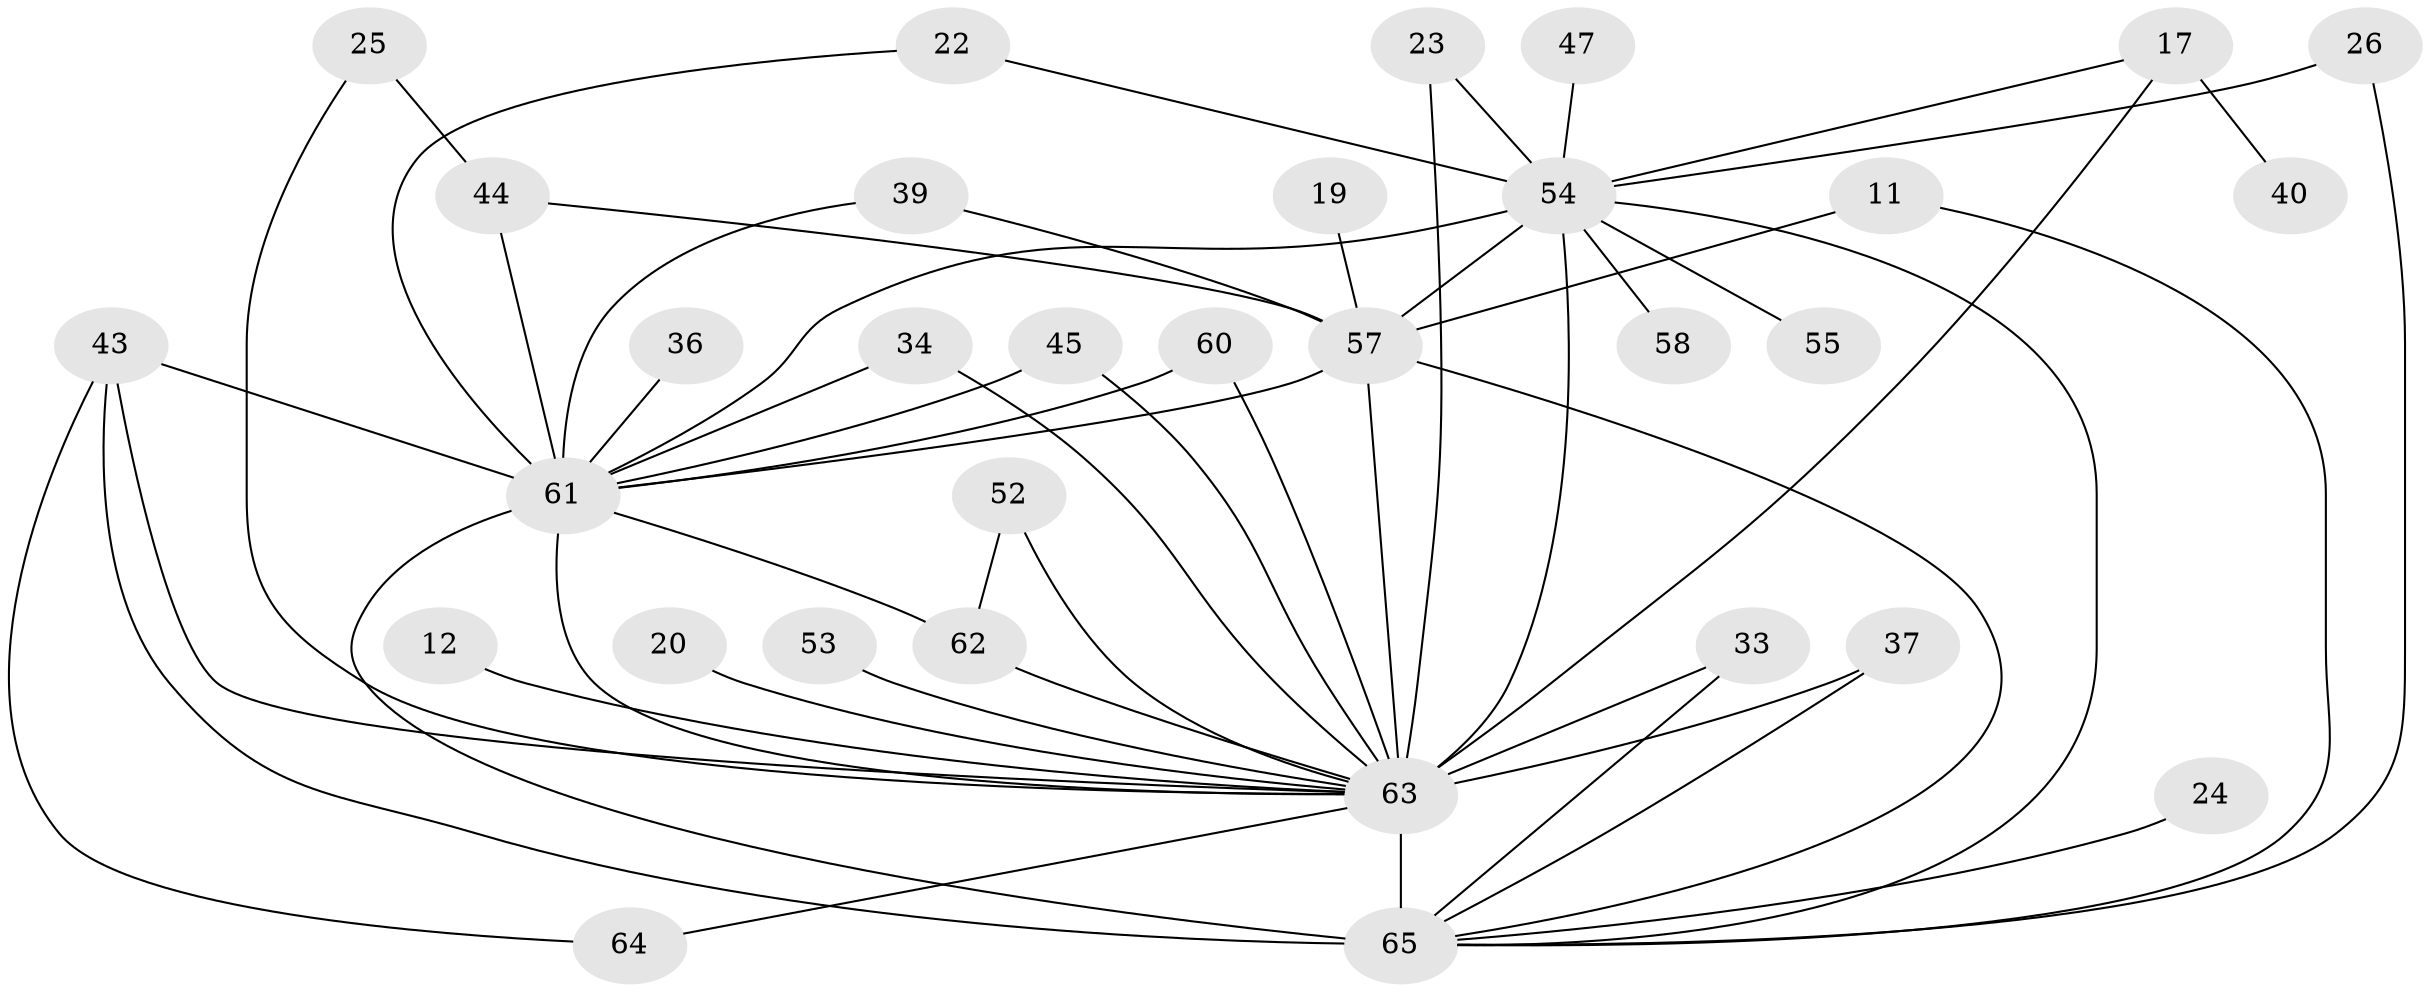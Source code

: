 // original degree distribution, {20: 0.06153846153846154, 15: 0.046153846153846156, 13: 0.03076923076923077, 19: 0.015384615384615385, 2: 0.5846153846153846, 4: 0.046153846153846156, 3: 0.15384615384615385, 5: 0.03076923076923077, 6: 0.03076923076923077}
// Generated by graph-tools (version 1.1) at 2025/44/03/09/25 04:44:04]
// undirected, 32 vertices, 55 edges
graph export_dot {
graph [start="1"]
  node [color=gray90,style=filled];
  11;
  12;
  17 [super="+13"];
  19;
  20;
  22;
  23;
  24;
  25;
  26;
  33;
  34;
  36;
  37;
  39;
  40;
  43 [super="+42"];
  44 [super="+18"];
  45;
  47;
  52;
  53;
  54 [super="+46+4"];
  55;
  57 [super="+32+5"];
  58;
  60 [super="+28"];
  61 [super="+56+9"];
  62 [super="+27+29"];
  63 [super="+41+50+59"];
  64;
  65 [super="+35+10"];
  11 -- 65;
  11 -- 57;
  12 -- 63 [weight=2];
  17 -- 40 [weight=2];
  17 -- 54;
  17 -- 63 [weight=2];
  19 -- 57;
  20 -- 63 [weight=2];
  22 -- 54;
  22 -- 61;
  23 -- 54;
  23 -- 63;
  24 -- 65 [weight=2];
  25 -- 44;
  25 -- 63;
  26 -- 65;
  26 -- 54;
  33 -- 65;
  33 -- 63;
  34 -- 61;
  34 -- 63;
  36 -- 61;
  37 -- 65;
  37 -- 63;
  39 -- 57;
  39 -- 61;
  43 -- 64;
  43 -- 65 [weight=2];
  43 -- 61 [weight=2];
  43 -- 63;
  44 -- 61 [weight=4];
  44 -- 57;
  45 -- 61;
  45 -- 63;
  47 -- 54 [weight=2];
  52 -- 62;
  52 -- 63;
  53 -- 63 [weight=2];
  54 -- 65 [weight=4];
  54 -- 58 [weight=2];
  54 -- 55 [weight=2];
  54 -- 57 [weight=5];
  54 -- 63 [weight=8];
  54 -- 61 [weight=6];
  57 -- 65 [weight=4];
  57 -- 61 [weight=5];
  57 -- 63 [weight=6];
  60 -- 61 [weight=2];
  60 -- 63;
  61 -- 65 [weight=7];
  61 -- 62 [weight=3];
  61 -- 63 [weight=6];
  62 -- 63 [weight=2];
  63 -- 64;
  63 -- 65 [weight=6];
}
